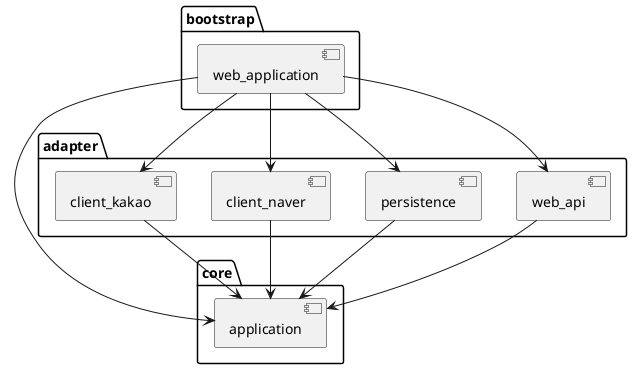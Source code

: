 @startuml

package core {
  component application as d
}

package adapter {
  component web_api as wapi
  component persistence as ap
  component client_naver as acn
  component client_kakao as ack

}

package bootstrap {
  component web_application as wa
}

wa --> wapi

wa --> d
wa --> ap
wa --> acn
wa --> ack

wapi --> d
ap --> d
acn --> d
ack --> d

@enduml
